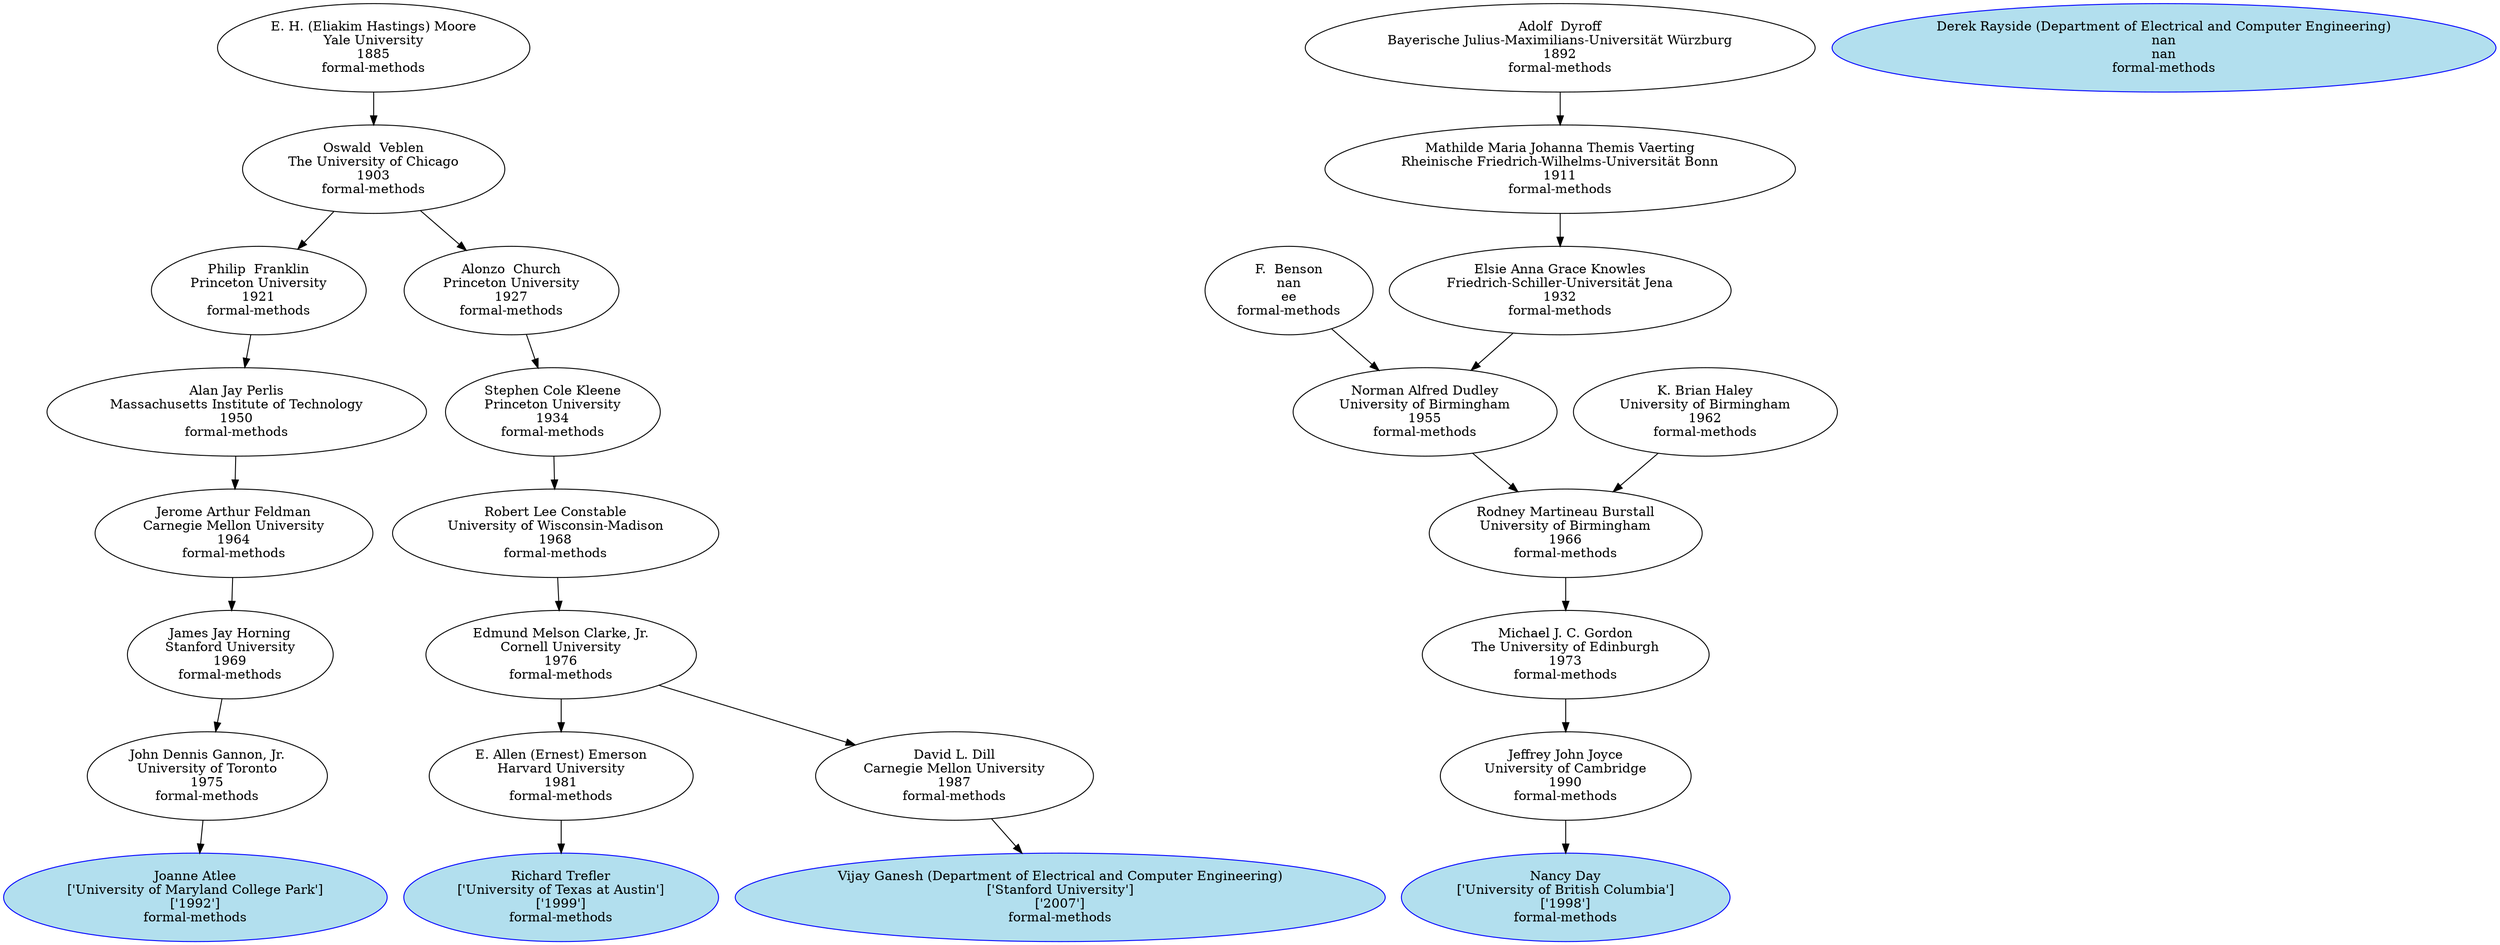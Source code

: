 digraph "Academic Genealogy for formal-methods" {
	66892 [label="Joanne Atlee
['University of Maryland College Park']
['1992']
formal-methods" color=blue fillcolor=lightblue2 style=filled]
	72132 [label="Nancy Day
['University of British Columbia']
['1998']
formal-methods" color=blue fillcolor=lightblue2 style=filled]
	69919 [label="Richard Trefler
['University of Texas at Austin']
['1999']
formal-methods" color=blue fillcolor=lightblue2 style=filled]
	121250 [label="Vijay Ganesh (Department of Electrical and Computer Engineering)
['Stanford University']
['2007']
formal-methods" color=blue fillcolor=lightblue2 style=filled]
	252767 [label="Derek Rayside (Department of Electrical and Computer Engineering)
nan
nan
formal-methods" color=blue fillcolor=lightblue2 style=filled]
	103306 [label="John Dennis Gannon, Jr.
University of Toronto
1975
formal-methods"]
	72125 [label="Jeffrey John Joyce
University of Cambridge
1990
formal-methods"]
	69873 [label="E. Allen (Ernest) Emerson
Harvard University
1981
formal-methods"]
	50263 [label="David L. Dill
Carnegie Mellon University
1987
formal-methods"]
	13815 [label="James Jay Horning
Stanford University
1969
formal-methods"]
	86294 [label="Michael J. C. Gordon
The University of Edinburgh
1973
formal-methods"]
	50063 [label="Edmund Melson Clarke, Jr.
Cornell University
1976
formal-methods"]
	13120 [label="Jerome Arthur Feldman
Carnegie Mellon University
1964
formal-methods"]
	102542 [label="Rodney Martineau Burstall
University of Birmingham
1966
formal-methods"]
	9041 [label="Robert Lee Constable
University of Wisconsin-Madison
1968
formal-methods"]
	13112 [label="Alan Jay Perlis
Massachusetts Institute of Technology
1950
formal-methods"]
	133637 [label="Norman Alfred Dudley
University of Birmingham
1955
formal-methods"]
	133638 [label="K. Brian Haley
University of Birmingham
1962
formal-methods"]
	8012 [label="Stephen Cole Kleene
Princeton University
1934
formal-methods"]
	1488 [label="Philip  Franklin
Princeton University
1921
formal-methods"]
	170791 [label="F.  Benson
nan
ee
formal-methods"]
	170790 [label="Elsie Anna Grace Knowles
Friedrich-Schiller-Universität Jena
1932
formal-methods"]
	8011 [label="Alonzo  Church
Princeton University
1927
formal-methods"]
	805 [label="Oswald  Veblen
The University of Chicago
1903
formal-methods"]
	181026 [label="Mathilde Maria Johanna Themis Vaerting
Rheinische Friedrich-Wilhelms-Universität Bonn
1911
formal-methods"]
	806 [label="E. H. (Eliakim Hastings) Moore
Yale University
1885
formal-methods"]
	51360 [label="Adolf  Dyroff
Bayerische Julius-Maximilians-Universität Würzburg
1892
formal-methods"]
	103306 -> 66892
	72125 -> 72132
	69873 -> 69919
	50263 -> 121250
	13815 -> 103306
	86294 -> 72125
	50063 -> 69873
	50063 -> 50263
	13120 -> 13815
	102542 -> 86294
	9041 -> 50063
	13112 -> 13120
	133637 -> 102542
	133638 -> 102542
	8012 -> 9041
	1488 -> 13112
	170791 -> 133637
	170790 -> 133637
	8011 -> 8012
	805 -> 1488
	181026 -> 170790
	805 -> 8011
	806 -> 805
	51360 -> 181026
}
